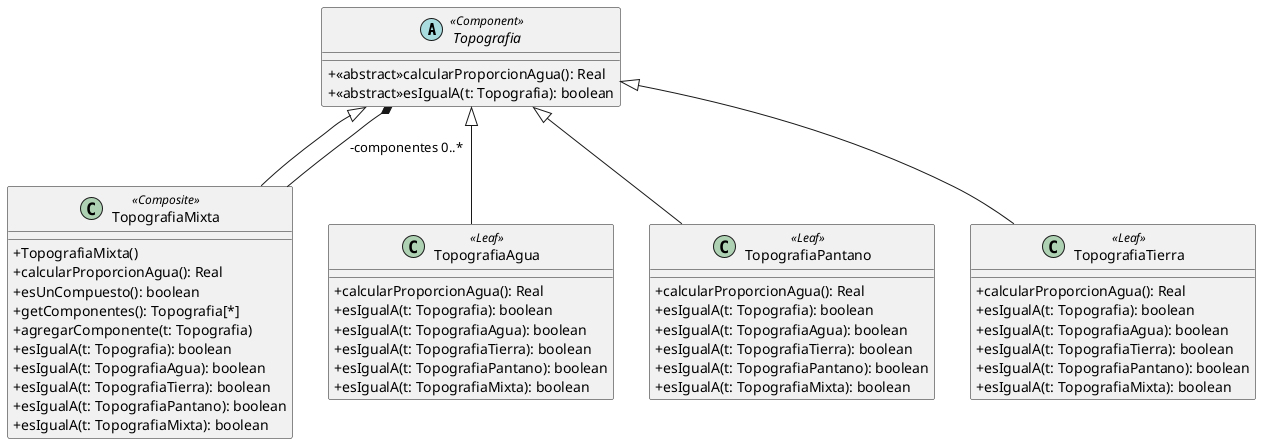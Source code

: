 @startuml

skinparam classAttributeIconSize 0

abstract class Topografia <<Component>> {
+<<abstract>>calcularProporcionAgua(): Real
+<<abstract>>esIgualA(t: Topografia): boolean
}

class TopografiaMixta <<Composite>> {
+TopografiaMixta()
+calcularProporcionAgua(): Real
+esUnCompuesto(): boolean
+getComponentes(): Topografia[*]
+agregarComponente(t: Topografia)
+esIgualA(t: Topografia): boolean
+esIgualA(t: TopografiaAgua): boolean
+esIgualA(t: TopografiaTierra): boolean
+esIgualA(t: TopografiaPantano): boolean
+esIgualA(t: TopografiaMixta): boolean
}

class TopografiaAgua <<Leaf>> {
+calcularProporcionAgua(): Real
+esIgualA(t: Topografia): boolean
+esIgualA(t: TopografiaAgua): boolean
+esIgualA(t: TopografiaTierra): boolean
+esIgualA(t: TopografiaPantano): boolean
+esIgualA(t: TopografiaMixta): boolean
}

class TopografiaPantano <<Leaf>> {
+calcularProporcionAgua(): Real
+esIgualA(t: Topografia): boolean
+esIgualA(t: TopografiaAgua): boolean
+esIgualA(t: TopografiaTierra): boolean
+esIgualA(t: TopografiaPantano): boolean
+esIgualA(t: TopografiaMixta): boolean
}

class TopografiaTierra <<Leaf>> {
+calcularProporcionAgua(): Real
+esIgualA(t: Topografia): boolean
+esIgualA(t: TopografiaAgua): boolean
+esIgualA(t: TopografiaTierra): boolean
+esIgualA(t: TopografiaPantano): boolean
+esIgualA(t: TopografiaMixta): boolean
}

TopografiaMixta --* Topografia : -componentes 0..*

TopografiaAgua -up-|> Topografia
TopografiaMixta -up-|> Topografia
TopografiaPantano -up-|> Topografia
TopografiaTierra -up-|> Topografia

@enduml
